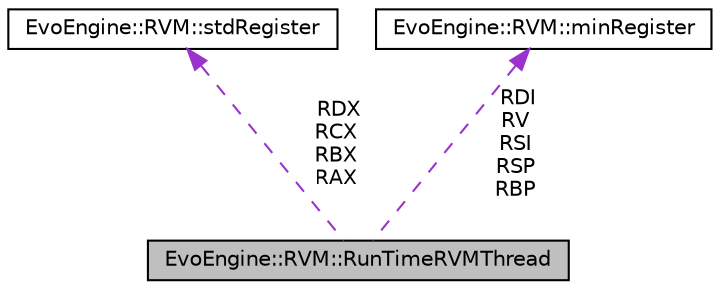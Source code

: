 digraph "EvoEngine::RVM::RunTimeRVMThread"
{
  edge [fontname="Helvetica",fontsize="10",labelfontname="Helvetica",labelfontsize="10"];
  node [fontname="Helvetica",fontsize="10",shape=record];
  Node1 [label="EvoEngine::RVM::RunTimeRVMThread",height=0.2,width=0.4,color="black", fillcolor="grey75", style="filled", fontcolor="black"];
  Node2 -> Node1 [dir="back",color="darkorchid3",fontsize="10",style="dashed",label=" RDX\nRCX\nRBX\nRAX" ,fontname="Helvetica"];
  Node2 [label="EvoEngine::RVM::stdRegister",height=0.2,width=0.4,color="black", fillcolor="white", style="filled",URL="$unionEvoEngine_1_1RVM_1_1stdRegister.html"];
  Node3 -> Node1 [dir="back",color="darkorchid3",fontsize="10",style="dashed",label=" RDI\nRV\nRSI\nRSP\nRBP" ,fontname="Helvetica"];
  Node3 [label="EvoEngine::RVM::minRegister",height=0.2,width=0.4,color="black", fillcolor="white", style="filled",URL="$unionEvoEngine_1_1RVM_1_1minRegister.html"];
}
